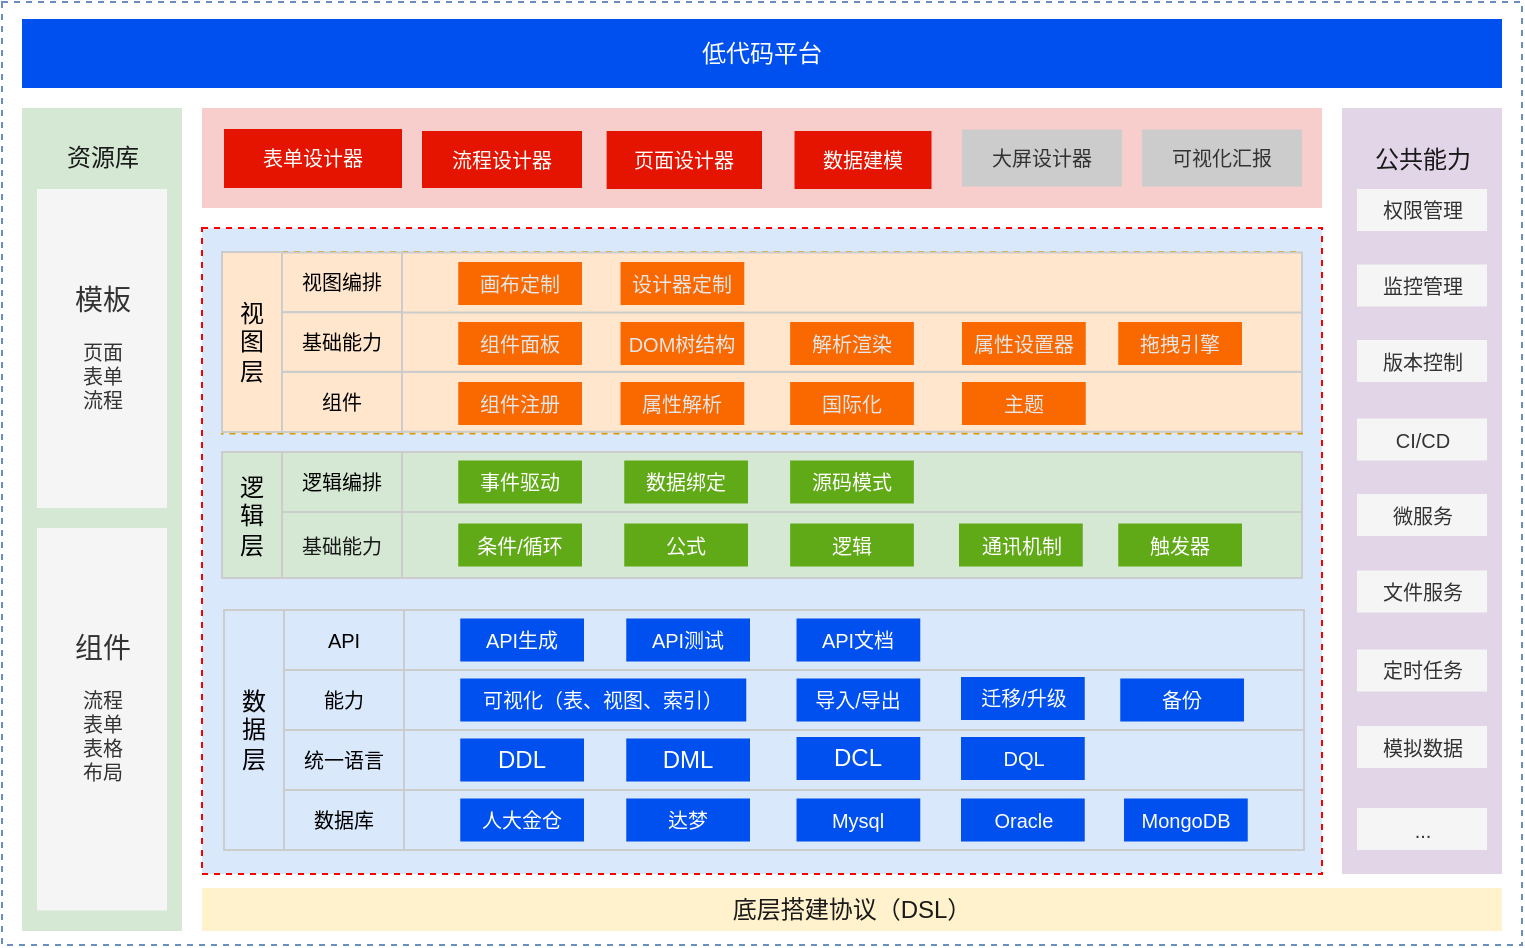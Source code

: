 <mxfile version="24.0.7" type="github">
  <diagram name="第 1 页" id="B_uo7OJ-f0cf3lO3-WNb">
    <mxGraphModel dx="1195" dy="615" grid="1" gridSize="10" guides="1" tooltips="1" connect="1" arrows="1" fold="1" page="1" pageScale="1" pageWidth="827" pageHeight="1169" math="0" shadow="0">
      <root>
        <mxCell id="0" />
        <mxCell id="1" parent="0" />
        <mxCell id="cuvuWjdc5wPWUUID254h-1" value="" style="rounded=0;whiteSpace=wrap;html=1;dashed=1;fillColor=none;strokeColor=#6c8ebf;strokeWidth=1;" parent="1" vertex="1">
          <mxGeometry x="240" y="77" width="760" height="471.5" as="geometry" />
        </mxCell>
        <mxCell id="cuvuWjdc5wPWUUID254h-2" value="" style="rounded=0;whiteSpace=wrap;html=1;fillColor=#dae8fc;strokeColor=#FF0000;dashed=1;strokeWidth=1;" parent="1" vertex="1">
          <mxGeometry x="340" y="190" width="560" height="323" as="geometry" />
        </mxCell>
        <mxCell id="cuvuWjdc5wPWUUID254h-6" value="" style="rounded=0;whiteSpace=wrap;html=1;fillColor=#f8cecc;strokeColor=none;" parent="1" vertex="1">
          <mxGeometry x="340" y="130" width="560" height="50" as="geometry" />
        </mxCell>
        <mxCell id="cuvuWjdc5wPWUUID254h-7" value="" style="rounded=0;whiteSpace=wrap;html=1;strokeWidth=1;strokeColor=none;fillColor=#e1d5e7;" parent="1" vertex="1">
          <mxGeometry x="910" y="130" width="80" height="383" as="geometry" />
        </mxCell>
        <mxCell id="cuvuWjdc5wPWUUID254h-8" value="低代码平台" style="rounded=0;whiteSpace=wrap;html=1;fillColor=#0050ef;fontColor=#ffffff;strokeColor=none;" parent="1" vertex="1">
          <mxGeometry x="250" y="85.5" width="740" height="34.5" as="geometry" />
        </mxCell>
        <mxCell id="cuvuWjdc5wPWUUID254h-9" value="&lt;font color=&quot;#1a1a1a&quot;&gt;底层搭建协议（DSL）&lt;/font&gt;" style="rounded=0;whiteSpace=wrap;html=1;fillColor=#fff2cc;strokeColor=none;" parent="1" vertex="1">
          <mxGeometry x="340" y="520" width="650" height="21.5" as="geometry" />
        </mxCell>
        <mxCell id="cuvuWjdc5wPWUUID254h-21" value="大屏设计器" style="rounded=0;whiteSpace=wrap;html=1;fillColor=#CCCCCC;fontColor=#333333;strokeColor=none;fontSize=10;" parent="1" vertex="1">
          <mxGeometry x="720" y="140.75" width="80" height="28.5" as="geometry" />
        </mxCell>
        <mxCell id="cuvuWjdc5wPWUUID254h-32" value="公共能力" style="text;html=1;align=center;verticalAlign=middle;whiteSpace=wrap;rounded=0;fontColor=#1A1A1A;" parent="1" vertex="1">
          <mxGeometry x="917.5" y="146.75" width="65" height="18.5" as="geometry" />
        </mxCell>
        <mxCell id="cuvuWjdc5wPWUUID254h-34" value="&lt;div style=&quot;&quot;&gt;&lt;br&gt;&lt;/div&gt;" style="rounded=0;whiteSpace=wrap;html=1;align=left;strokeColor=#0050EF;fillColor=#dae8fc;dashed=1;strokeWidth=1;" parent="1" vertex="1">
          <mxGeometry x="351" y="390" width="540" height="111" as="geometry" />
        </mxCell>
        <mxCell id="cuvuWjdc5wPWUUID254h-38" value="&lt;div style=&quot;&quot;&gt;&lt;br&gt;&lt;/div&gt;" style="rounded=0;whiteSpace=wrap;html=1;align=left;strokeColor=#82b366;fillColor=#d5e8d4;dashed=1;strokeWidth=1;" parent="1" vertex="1">
          <mxGeometry x="350" y="302" width="540" height="63" as="geometry" />
        </mxCell>
        <mxCell id="cuvuWjdc5wPWUUID254h-39" value="&lt;div style=&quot;&quot;&gt;&lt;br&gt;&lt;/div&gt;" style="rounded=0;whiteSpace=wrap;html=1;align=left;fillColor=#ffe6cc;strokeColor=#d79b00;dashed=1;strokeWidth=1;" parent="1" vertex="1">
          <mxGeometry x="350" y="202" width="540" height="90.75" as="geometry" />
        </mxCell>
        <mxCell id="cuvuWjdc5wPWUUID254h-43" value="数据建模" style="rounded=0;whiteSpace=wrap;html=1;fillColor=#e51400;fontColor=#ffffff;strokeColor=none;fontSize=10;" parent="1" vertex="1">
          <mxGeometry x="636.26" y="141.5" width="68.5" height="29" as="geometry" />
        </mxCell>
        <mxCell id="cuvuWjdc5wPWUUID254h-44" value="可视化汇报" style="rounded=0;whiteSpace=wrap;html=1;fillColor=#CCCCCC;fontColor=#333333;strokeColor=none;fontSize=10;" parent="1" vertex="1">
          <mxGeometry x="810" y="140.75" width="80" height="28.5" as="geometry" />
        </mxCell>
        <mxCell id="cuvuWjdc5wPWUUID254h-46" value="表单设计器" style="rounded=0;whiteSpace=wrap;html=1;fillColor=#e51400;fontColor=#ffffff;strokeColor=none;fontSize=10;" parent="1" vertex="1">
          <mxGeometry x="351" y="140.5" width="89" height="29.5" as="geometry" />
        </mxCell>
        <mxCell id="cuvuWjdc5wPWUUID254h-47" value="流程设计器" style="rounded=0;whiteSpace=wrap;html=1;fillColor=#e51400;fontColor=#ffffff;strokeColor=none;fontSize=10;" parent="1" vertex="1">
          <mxGeometry x="450" y="141.5" width="80" height="28.5" as="geometry" />
        </mxCell>
        <mxCell id="cuvuWjdc5wPWUUID254h-48" value="页面设计器" style="rounded=0;whiteSpace=wrap;html=1;fillColor=#e51400;fontColor=#ffffff;strokeColor=none;fontSize=10;" parent="1" vertex="1">
          <mxGeometry x="542.32" y="141.5" width="77.68" height="29" as="geometry" />
        </mxCell>
        <mxCell id="cuvuWjdc5wPWUUID254h-50" value="" style="rounded=0;whiteSpace=wrap;html=1;fillColor=#d5e8d4;strokeColor=none;dashed=1;strokeWidth=2;" parent="1" vertex="1">
          <mxGeometry x="250" y="130" width="80" height="411.5" as="geometry" />
        </mxCell>
        <mxCell id="ZQ_SVGyBONcuIK9nk_CX-1" value="权限管理" style="rounded=0;whiteSpace=wrap;html=1;strokeColor=none;fillColor=#f5f5f5;fontColor=#333333;fontSize=10;" parent="1" vertex="1">
          <mxGeometry x="917.5" y="170.5" width="65" height="21" as="geometry" />
        </mxCell>
        <mxCell id="ZQ_SVGyBONcuIK9nk_CX-6" value="监控管理" style="rounded=0;whiteSpace=wrap;html=1;strokeColor=none;fillColor=#f5f5f5;fontColor=#333333;fontSize=10;" parent="1" vertex="1">
          <mxGeometry x="917.5" y="208.25" width="65" height="21" as="geometry" />
        </mxCell>
        <mxCell id="ZQ_SVGyBONcuIK9nk_CX-7" value="版本控制" style="rounded=0;whiteSpace=wrap;html=1;strokeColor=none;fillColor=#f5f5f5;fontColor=#333333;fontSize=10;" parent="1" vertex="1">
          <mxGeometry x="917.5" y="246" width="65" height="21" as="geometry" />
        </mxCell>
        <mxCell id="ZQ_SVGyBONcuIK9nk_CX-9" value="CI/CD" style="rounded=0;whiteSpace=wrap;html=1;strokeColor=none;fillColor=#f5f5f5;fontColor=#333333;fontSize=10;" parent="1" vertex="1">
          <mxGeometry x="917.5" y="285.25" width="65" height="21" as="geometry" />
        </mxCell>
        <mxCell id="ZQ_SVGyBONcuIK9nk_CX-10" value="微服务" style="rounded=0;whiteSpace=wrap;html=1;strokeColor=none;fillColor=#f5f5f5;fontColor=#333333;fontSize=10;" parent="1" vertex="1">
          <mxGeometry x="917.5" y="323" width="65" height="21" as="geometry" />
        </mxCell>
        <mxCell id="ZQ_SVGyBONcuIK9nk_CX-11" value="文件服务" style="rounded=0;whiteSpace=wrap;html=1;strokeColor=none;fillColor=#f5f5f5;fontColor=#333333;fontSize=10;" parent="1" vertex="1">
          <mxGeometry x="917.5" y="361.25" width="65" height="21" as="geometry" />
        </mxCell>
        <mxCell id="ZQ_SVGyBONcuIK9nk_CX-12" value="定时任务" style="rounded=0;whiteSpace=wrap;html=1;strokeColor=none;fillColor=#f5f5f5;fontColor=#333333;fontSize=10;" parent="1" vertex="1">
          <mxGeometry x="917.5" y="400.75" width="65" height="21" as="geometry" />
        </mxCell>
        <mxCell id="ZQ_SVGyBONcuIK9nk_CX-14" value="模拟数据" style="rounded=0;whiteSpace=wrap;html=1;strokeColor=none;fillColor=#f5f5f5;fontColor=#333333;fontSize=10;" parent="1" vertex="1">
          <mxGeometry x="917.5" y="439" width="65" height="21" as="geometry" />
        </mxCell>
        <mxCell id="ZQ_SVGyBONcuIK9nk_CX-15" value="..." style="rounded=0;whiteSpace=wrap;html=1;strokeColor=none;fillColor=#f5f5f5;fontColor=#333333;fontSize=10;" parent="1" vertex="1">
          <mxGeometry x="917.5" y="480" width="65" height="21" as="geometry" />
        </mxCell>
        <mxCell id="ZQ_SVGyBONcuIK9nk_CX-17" value="数&lt;div style=&quot;font-size: 12px;&quot;&gt;据&lt;/div&gt;&lt;div style=&quot;font-size: 12px;&quot;&gt;层&lt;/div&gt;" style="text;html=1;align=center;verticalAlign=middle;whiteSpace=wrap;rounded=0;fillColor=#dae8fc;strokeColor=#CCCCCC;fontSize=12;" parent="1" vertex="1">
          <mxGeometry x="351" y="381" width="30" height="120" as="geometry" />
        </mxCell>
        <mxCell id="JNAHnoYDXPsIVU7c80RC-5" value="" style="rounded=0;whiteSpace=wrap;html=1;fillColor=#dae8fc;strokeColor=#CCCCCC;" parent="1" vertex="1">
          <mxGeometry x="441" y="411" width="450" height="30" as="geometry" />
        </mxCell>
        <mxCell id="JNAHnoYDXPsIVU7c80RC-6" value="" style="rounded=0;whiteSpace=wrap;html=1;fillColor=#dae8fc;strokeColor=#CCCCCC;" parent="1" vertex="1">
          <mxGeometry x="441" y="441" width="450" height="30" as="geometry" />
        </mxCell>
        <mxCell id="JNAHnoYDXPsIVU7c80RC-7" value="数据库" style="rounded=0;whiteSpace=wrap;html=1;fillColor=#dae8fc;strokeColor=#CCCCCC;fontSize=10;" parent="1" vertex="1">
          <mxGeometry x="381" y="471" width="60" height="30" as="geometry" />
        </mxCell>
        <mxCell id="JNAHnoYDXPsIVU7c80RC-8" value="" style="rounded=0;whiteSpace=wrap;html=1;fillColor=#dae8fc;strokeColor=#CCCCCC;" parent="1" vertex="1">
          <mxGeometry x="441" y="381" width="450" height="30" as="geometry" />
        </mxCell>
        <mxCell id="JNAHnoYDXPsIVU7c80RC-9" value="" style="rounded=0;whiteSpace=wrap;html=1;fillColor=#dae8fc;strokeColor=#CCCCCC;" parent="1" vertex="1">
          <mxGeometry x="441" y="471" width="450" height="30" as="geometry" />
        </mxCell>
        <mxCell id="JNAHnoYDXPsIVU7c80RC-10" value="统一语言" style="rounded=0;whiteSpace=wrap;html=1;fillColor=#dae8fc;strokeColor=#CCCCCC;fontSize=10;" parent="1" vertex="1">
          <mxGeometry x="381" y="441" width="60" height="30" as="geometry" />
        </mxCell>
        <mxCell id="JNAHnoYDXPsIVU7c80RC-11" value="能力" style="rounded=0;whiteSpace=wrap;html=1;fillColor=#dae8fc;strokeColor=#CCCCCC;fontSize=10;" parent="1" vertex="1">
          <mxGeometry x="381" y="411" width="60" height="30" as="geometry" />
        </mxCell>
        <mxCell id="JNAHnoYDXPsIVU7c80RC-12" value="API" style="rounded=0;whiteSpace=wrap;html=1;fillColor=#dae8fc;strokeColor=#CCCCCC;fontSize=10;" parent="1" vertex="1">
          <mxGeometry x="381" y="381" width="60" height="30" as="geometry" />
        </mxCell>
        <mxCell id="JNAHnoYDXPsIVU7c80RC-13" value="人大金仓" style="rounded=0;whiteSpace=wrap;html=1;fillColor=#0050ef;fontColor=#ffffff;strokeColor=none;fontSize=10;" parent="1" vertex="1">
          <mxGeometry x="469.13" y="475.25" width="61.87" height="21.5" as="geometry" />
        </mxCell>
        <mxCell id="JNAHnoYDXPsIVU7c80RC-14" value="达梦" style="rounded=0;whiteSpace=wrap;html=1;fillColor=#0050ef;fontColor=#ffffff;strokeColor=none;fontSize=10;" parent="1" vertex="1">
          <mxGeometry x="552.13" y="475.25" width="61.87" height="21.5" as="geometry" />
        </mxCell>
        <mxCell id="JNAHnoYDXPsIVU7c80RC-15" value="Mysql" style="rounded=0;whiteSpace=wrap;html=1;fillColor=#0050ef;fontColor=#ffffff;strokeColor=none;fontSize=10;" parent="1" vertex="1">
          <mxGeometry x="637.26" y="475.25" width="61.87" height="21.5" as="geometry" />
        </mxCell>
        <mxCell id="JNAHnoYDXPsIVU7c80RC-16" value="Oracle" style="rounded=0;whiteSpace=wrap;html=1;fillColor=#0050ef;fontColor=#ffffff;strokeColor=none;fontSize=10;" parent="1" vertex="1">
          <mxGeometry x="719.5" y="475.25" width="61.87" height="21.5" as="geometry" />
        </mxCell>
        <mxCell id="JNAHnoYDXPsIVU7c80RC-17" value="MongoDB" style="rounded=0;whiteSpace=wrap;html=1;fillColor=#0050ef;fontColor=#ffffff;strokeColor=none;fontSize=10;" parent="1" vertex="1">
          <mxGeometry x="801.0" y="475.25" width="61.87" height="21.5" as="geometry" />
        </mxCell>
        <mxCell id="JNAHnoYDXPsIVU7c80RC-18" value="DDL" style="rounded=0;whiteSpace=wrap;html=1;fillColor=#0050ef;fontColor=#ffffff;strokeColor=none;" parent="1" vertex="1">
          <mxGeometry x="469.13" y="445.25" width="61.87" height="21.5" as="geometry" />
        </mxCell>
        <mxCell id="JNAHnoYDXPsIVU7c80RC-19" value="DML" style="rounded=0;whiteSpace=wrap;html=1;fillColor=#0050ef;fontColor=#ffffff;strokeColor=none;" parent="1" vertex="1">
          <mxGeometry x="552.13" y="445.25" width="61.87" height="21.5" as="geometry" />
        </mxCell>
        <mxCell id="JNAHnoYDXPsIVU7c80RC-20" value="DCL" style="rounded=0;whiteSpace=wrap;html=1;fillColor=#0050ef;fontColor=#ffffff;strokeColor=none;" parent="1" vertex="1">
          <mxGeometry x="637.26" y="444.5" width="61.87" height="21.5" as="geometry" />
        </mxCell>
        <mxCell id="JNAHnoYDXPsIVU7c80RC-21" value="DQL" style="rounded=0;whiteSpace=wrap;html=1;fillColor=#0050ef;fontColor=#ffffff;strokeColor=none;fontSize=10;" parent="1" vertex="1">
          <mxGeometry x="719.5" y="444.5" width="61.87" height="21.5" as="geometry" />
        </mxCell>
        <mxCell id="JNAHnoYDXPsIVU7c80RC-22" value="&lt;font style=&quot;font-size: 10px;&quot;&gt;可视化（表、视图、索引）&lt;/font&gt;" style="rounded=0;whiteSpace=wrap;html=1;fillColor=#0050ef;fontColor=#ffffff;strokeColor=none;fontSize=10;" parent="1" vertex="1">
          <mxGeometry x="469.13" y="415.25" width="143" height="21.5" as="geometry" />
        </mxCell>
        <mxCell id="JNAHnoYDXPsIVU7c80RC-24" value="导入/导出" style="rounded=0;whiteSpace=wrap;html=1;fillColor=#0050ef;fontColor=#ffffff;strokeColor=none;fontSize=10;" parent="1" vertex="1">
          <mxGeometry x="637.26" y="415.25" width="61.87" height="21.5" as="geometry" />
        </mxCell>
        <mxCell id="JNAHnoYDXPsIVU7c80RC-25" value="迁移/升级" style="rounded=0;whiteSpace=wrap;html=1;fillColor=#0050ef;fontColor=#ffffff;strokeColor=none;fontSize=10;" parent="1" vertex="1">
          <mxGeometry x="719.5" y="414.5" width="61.87" height="21.5" as="geometry" />
        </mxCell>
        <mxCell id="JNAHnoYDXPsIVU7c80RC-26" value="备份" style="rounded=0;whiteSpace=wrap;html=1;fillColor=#0050ef;fontColor=#ffffff;strokeColor=none;fontSize=10;" parent="1" vertex="1">
          <mxGeometry x="799.13" y="415.25" width="61.87" height="21.5" as="geometry" />
        </mxCell>
        <mxCell id="JNAHnoYDXPsIVU7c80RC-28" value="API生成" style="rounded=0;whiteSpace=wrap;html=1;fillColor=#0050ef;fontColor=#ffffff;strokeColor=none;fontSize=10;" parent="1" vertex="1">
          <mxGeometry x="469.13" y="385.25" width="61.87" height="21.5" as="geometry" />
        </mxCell>
        <mxCell id="JNAHnoYDXPsIVU7c80RC-29" value="API测试" style="rounded=0;whiteSpace=wrap;html=1;fillColor=#0050ef;fontColor=#ffffff;strokeColor=none;fontSize=10;" parent="1" vertex="1">
          <mxGeometry x="552.13" y="385.25" width="61.87" height="21.5" as="geometry" />
        </mxCell>
        <mxCell id="JNAHnoYDXPsIVU7c80RC-30" value="API文档" style="rounded=0;whiteSpace=wrap;html=1;fillColor=#0050ef;fontColor=#ffffff;strokeColor=none;fontSize=10;" parent="1" vertex="1">
          <mxGeometry x="637.26" y="385.25" width="61.87" height="21.5" as="geometry" />
        </mxCell>
        <mxCell id="JNAHnoYDXPsIVU7c80RC-31" value="逻&lt;div style=&quot;font-size: 12px;&quot;&gt;辑&lt;/div&gt;&lt;div style=&quot;font-size: 12px;&quot;&gt;层&lt;/div&gt;" style="text;html=1;align=center;verticalAlign=middle;whiteSpace=wrap;rounded=0;fillColor=none;strokeColor=#CCCCCC;fontSize=12;" parent="1" vertex="1">
          <mxGeometry x="350" y="302" width="30" height="63" as="geometry" />
        </mxCell>
        <mxCell id="JNAHnoYDXPsIVU7c80RC-32" value="" style="rounded=0;whiteSpace=wrap;html=1;fillColor=#d5e8d4;strokeColor=#CCCCCC;" parent="1" vertex="1">
          <mxGeometry x="440" y="302" width="450" height="30" as="geometry" />
        </mxCell>
        <mxCell id="JNAHnoYDXPsIVU7c80RC-33" value="" style="rounded=0;whiteSpace=wrap;html=1;fillColor=#d5e8d4;strokeColor=#CCCCCC;" parent="1" vertex="1">
          <mxGeometry x="440" y="332" width="450" height="33" as="geometry" />
        </mxCell>
        <mxCell id="JNAHnoYDXPsIVU7c80RC-34" value="&lt;font color=&quot;#1a1a1a&quot; style=&quot;font-size: 10px;&quot;&gt;基础能力&lt;/font&gt;" style="rounded=0;whiteSpace=wrap;html=1;fillColor=#d5e8d4;strokeColor=#CCCCCC;fontColor=#E6E6E6;fontSize=10;" parent="1" vertex="1">
          <mxGeometry x="380" y="332" width="60" height="33" as="geometry" />
        </mxCell>
        <mxCell id="JNAHnoYDXPsIVU7c80RC-35" value="逻辑编排" style="rounded=0;whiteSpace=wrap;html=1;fillColor=#d5e8d4;strokeColor=#CCCCCC;fontSize=10;" parent="1" vertex="1">
          <mxGeometry x="380" y="302" width="60" height="30" as="geometry" />
        </mxCell>
        <mxCell id="JNAHnoYDXPsIVU7c80RC-37" value="条件/循环" style="rounded=0;whiteSpace=wrap;html=1;fillColor=#60a917;fontColor=#ffffff;strokeColor=none;fontSize=10;" parent="1" vertex="1">
          <mxGeometry x="468.13" y="337.75" width="61.87" height="21.5" as="geometry" />
        </mxCell>
        <mxCell id="JNAHnoYDXPsIVU7c80RC-38" value="公式" style="rounded=0;whiteSpace=wrap;html=1;fillColor=#60a917;fontColor=#ffffff;strokeColor=none;fontSize=10;" parent="1" vertex="1">
          <mxGeometry x="551.13" y="337.75" width="61.87" height="21.5" as="geometry" />
        </mxCell>
        <mxCell id="JNAHnoYDXPsIVU7c80RC-39" value="逻辑" style="rounded=0;whiteSpace=wrap;html=1;fillColor=#60a917;fontColor=#ffffff;strokeColor=none;fontSize=10;" parent="1" vertex="1">
          <mxGeometry x="634.07" y="337.75" width="61.87" height="21.5" as="geometry" />
        </mxCell>
        <mxCell id="JNAHnoYDXPsIVU7c80RC-40" value="触发器" style="rounded=0;whiteSpace=wrap;html=1;fillColor=#60a917;fontColor=#ffffff;strokeColor=none;fontSize=10;" parent="1" vertex="1">
          <mxGeometry x="798.13" y="337.75" width="61.87" height="21.5" as="geometry" />
        </mxCell>
        <mxCell id="JNAHnoYDXPsIVU7c80RC-41" value="通讯机制" style="rounded=0;whiteSpace=wrap;html=1;fillColor=#60a917;fontColor=#ffffff;strokeColor=none;fontSize=10;" parent="1" vertex="1">
          <mxGeometry x="718.5" y="337.75" width="61.87" height="21.5" as="geometry" />
        </mxCell>
        <mxCell id="JNAHnoYDXPsIVU7c80RC-42" value="事件驱动" style="rounded=0;whiteSpace=wrap;html=1;fillColor=#60a917;fontColor=#ffffff;strokeColor=none;fontSize=10;" parent="1" vertex="1">
          <mxGeometry x="468.13" y="306.25" width="61.87" height="21.5" as="geometry" />
        </mxCell>
        <mxCell id="JNAHnoYDXPsIVU7c80RC-43" value="数据绑定" style="rounded=0;whiteSpace=wrap;html=1;fillColor=#60a917;fontColor=#ffffff;strokeColor=none;fontSize=10;" parent="1" vertex="1">
          <mxGeometry x="551.13" y="306.25" width="61.87" height="21.5" as="geometry" />
        </mxCell>
        <mxCell id="JNAHnoYDXPsIVU7c80RC-44" value="源码模式" style="rounded=0;whiteSpace=wrap;html=1;fillColor=#60a917;fontColor=#ffffff;strokeColor=none;fontSize=10;" parent="1" vertex="1">
          <mxGeometry x="634.07" y="306.25" width="61.87" height="21.5" as="geometry" />
        </mxCell>
        <mxCell id="JNAHnoYDXPsIVU7c80RC-57" value="视&lt;div style=&quot;font-size: 12px;&quot;&gt;图&lt;/div&gt;&lt;div style=&quot;font-size: 12px;&quot;&gt;层&lt;/div&gt;" style="text;html=1;align=center;verticalAlign=middle;whiteSpace=wrap;rounded=0;fillColor=#ffe6cc;strokeColor=#CCCCCC;fontSize=12;" parent="1" vertex="1">
          <mxGeometry x="350" y="202" width="30" height="90" as="geometry" />
        </mxCell>
        <mxCell id="JNAHnoYDXPsIVU7c80RC-64" value="组件" style="rounded=0;whiteSpace=wrap;html=1;fillColor=#ffe6cc;strokeColor=#CCCCCC;fontSize=10;" parent="1" vertex="1">
          <mxGeometry x="380" y="262" width="60" height="30" as="geometry" />
        </mxCell>
        <mxCell id="JNAHnoYDXPsIVU7c80RC-65" value="基础能力" style="rounded=0;whiteSpace=wrap;html=1;fillColor=#ffe6cc;strokeColor=#CCCCCC;fontSize=10;" parent="1" vertex="1">
          <mxGeometry x="380" y="232.13" width="60" height="29.75" as="geometry" />
        </mxCell>
        <mxCell id="JNAHnoYDXPsIVU7c80RC-66" value="视图编排" style="rounded=0;whiteSpace=wrap;html=1;fillColor=#ffe6cc;strokeColor=#CCCCCC;fontSize=10;" parent="1" vertex="1">
          <mxGeometry x="380" y="202.25" width="60" height="29.75" as="geometry" />
        </mxCell>
        <mxCell id="JNAHnoYDXPsIVU7c80RC-69" value="" style="rounded=0;whiteSpace=wrap;html=1;fillColor=#ffe6cc;strokeColor=#CCCCCC;" parent="1" vertex="1">
          <mxGeometry x="440" y="261.88" width="450" height="30" as="geometry" />
        </mxCell>
        <mxCell id="JNAHnoYDXPsIVU7c80RC-70" value="" style="rounded=0;whiteSpace=wrap;html=1;fillColor=#ffe6cc;strokeColor=#CCCCCC;" parent="1" vertex="1">
          <mxGeometry x="440" y="231.88" width="450" height="30" as="geometry" />
        </mxCell>
        <mxCell id="JNAHnoYDXPsIVU7c80RC-71" value="" style="rounded=0;whiteSpace=wrap;html=1;fillColor=#ffe6cc;strokeColor=#CCCCCC;" parent="1" vertex="1">
          <mxGeometry x="440" y="202.25" width="450" height="30" as="geometry" />
        </mxCell>
        <mxCell id="JNAHnoYDXPsIVU7c80RC-73" value="组件注册" style="rounded=0;whiteSpace=wrap;html=1;fillColor=#fa6800;strokeColor=none;fontColor=#E6E6E6;fontSize=10;" parent="1" vertex="1">
          <mxGeometry x="468.13" y="267" width="61.87" height="21.5" as="geometry" />
        </mxCell>
        <mxCell id="JNAHnoYDXPsIVU7c80RC-74" value="属性解析" style="rounded=0;whiteSpace=wrap;html=1;fillColor=#fa6800;strokeColor=none;fontColor=#E6E6E6;fontSize=10;" parent="1" vertex="1">
          <mxGeometry x="549.26" y="267" width="61.87" height="21.5" as="geometry" />
        </mxCell>
        <mxCell id="JNAHnoYDXPsIVU7c80RC-75" value="国际化" style="rounded=0;whiteSpace=wrap;html=1;fillColor=#fa6800;strokeColor=none;fontColor=#E6E6E6;fontSize=10;" parent="1" vertex="1">
          <mxGeometry x="634.07" y="267" width="61.87" height="21.5" as="geometry" />
        </mxCell>
        <mxCell id="JNAHnoYDXPsIVU7c80RC-76" value="主题" style="rounded=0;whiteSpace=wrap;html=1;fillColor=#fa6800;strokeColor=none;fontColor=#E6E6E6;fontSize=10;" parent="1" vertex="1">
          <mxGeometry x="720" y="267" width="61.87" height="21.5" as="geometry" />
        </mxCell>
        <mxCell id="JNAHnoYDXPsIVU7c80RC-77" value="&lt;font style=&quot;font-size: 10px;&quot;&gt;组件面板&lt;/font&gt;" style="rounded=0;whiteSpace=wrap;html=1;fillColor=#fa6800;strokeColor=none;fontColor=#E6E6E6;fontSize=10;" parent="1" vertex="1">
          <mxGeometry x="468.13" y="237" width="61.87" height="21.5" as="geometry" />
        </mxCell>
        <mxCell id="JNAHnoYDXPsIVU7c80RC-78" value="&lt;font style=&quot;font-size: 10px;&quot;&gt;DOM树结构&lt;/font&gt;" style="rounded=0;whiteSpace=wrap;html=1;fillColor=#fa6800;strokeColor=none;fontColor=#E6E6E6;fontSize=10;" parent="1" vertex="1">
          <mxGeometry x="549.26" y="237" width="61.87" height="21.5" as="geometry" />
        </mxCell>
        <mxCell id="JNAHnoYDXPsIVU7c80RC-79" value="解析渲染" style="rounded=0;whiteSpace=wrap;html=1;fillColor=#fa6800;strokeColor=none;fontColor=#E6E6E6;fontSize=10;" parent="1" vertex="1">
          <mxGeometry x="634.07" y="237" width="61.87" height="21.5" as="geometry" />
        </mxCell>
        <mxCell id="JNAHnoYDXPsIVU7c80RC-80" value="属性设置器" style="rounded=0;whiteSpace=wrap;html=1;fillColor=#fa6800;strokeColor=none;fontColor=#E6E6E6;fontSize=10;" parent="1" vertex="1">
          <mxGeometry x="720" y="237" width="61.87" height="21.5" as="geometry" />
        </mxCell>
        <mxCell id="JNAHnoYDXPsIVU7c80RC-81" value="拖拽引擎" style="rounded=0;whiteSpace=wrap;html=1;fillColor=#fa6800;strokeColor=none;fontColor=#E6E6E6;fontSize=10;" parent="1" vertex="1">
          <mxGeometry x="798.13" y="237" width="61.87" height="21.5" as="geometry" />
        </mxCell>
        <mxCell id="JNAHnoYDXPsIVU7c80RC-83" value="&lt;font style=&quot;font-size: 10px;&quot;&gt;画布定制&lt;/font&gt;" style="rounded=0;whiteSpace=wrap;html=1;fillColor=#fa6800;strokeColor=none;fontColor=#E6E6E6;fontSize=10;" parent="1" vertex="1">
          <mxGeometry x="468.13" y="207" width="61.87" height="21.5" as="geometry" />
        </mxCell>
        <mxCell id="JNAHnoYDXPsIVU7c80RC-84" value="设计器定制" style="rounded=0;whiteSpace=wrap;html=1;fillColor=#fa6800;strokeColor=none;fontColor=#E6E6E6;fontSize=10;" parent="1" vertex="1">
          <mxGeometry x="549.26" y="207" width="61.87" height="21.5" as="geometry" />
        </mxCell>
        <mxCell id="SCyYYgnEw_wOkVyOZmGx-5" value="资源库" style="text;html=1;align=center;verticalAlign=middle;whiteSpace=wrap;rounded=0;fontColor=#1A1A1A;" vertex="1" parent="1">
          <mxGeometry x="257.5" y="145.75" width="65" height="18.5" as="geometry" />
        </mxCell>
        <mxCell id="SCyYYgnEw_wOkVyOZmGx-7" value="&lt;font style=&quot;font-size: 14px;&quot;&gt;模板&lt;/font&gt;&lt;div&gt;&lt;br&gt;&lt;/div&gt;&lt;div&gt;&lt;font style=&quot;font-size: 10px;&quot;&gt;页面&lt;/font&gt;&lt;/div&gt;&lt;div&gt;&lt;font style=&quot;font-size: 10px;&quot;&gt;表单&lt;/font&gt;&lt;/div&gt;&lt;div&gt;流程&lt;/div&gt;" style="rounded=0;whiteSpace=wrap;html=1;strokeColor=none;fillColor=#f5f5f5;fontColor=#333333;fontSize=10;" vertex="1" parent="1">
          <mxGeometry x="257.5" y="170.5" width="65" height="159.5" as="geometry" />
        </mxCell>
        <mxCell id="SCyYYgnEw_wOkVyOZmGx-8" value="&lt;font style=&quot;font-size: 14px;&quot;&gt;组件&lt;/font&gt;&lt;div&gt;&lt;br&gt;&lt;div&gt;流程&lt;/div&gt;&lt;div&gt;表单&lt;/div&gt;&lt;div&gt;表格&lt;/div&gt;&lt;div&gt;布局&lt;/div&gt;&lt;/div&gt;&lt;div&gt;&lt;br&gt;&lt;/div&gt;" style="rounded=0;whiteSpace=wrap;html=1;strokeColor=none;fillColor=#f5f5f5;fontColor=#333333;fontSize=10;" vertex="1" parent="1">
          <mxGeometry x="257.5" y="340" width="65" height="191.25" as="geometry" />
        </mxCell>
      </root>
    </mxGraphModel>
  </diagram>
</mxfile>
